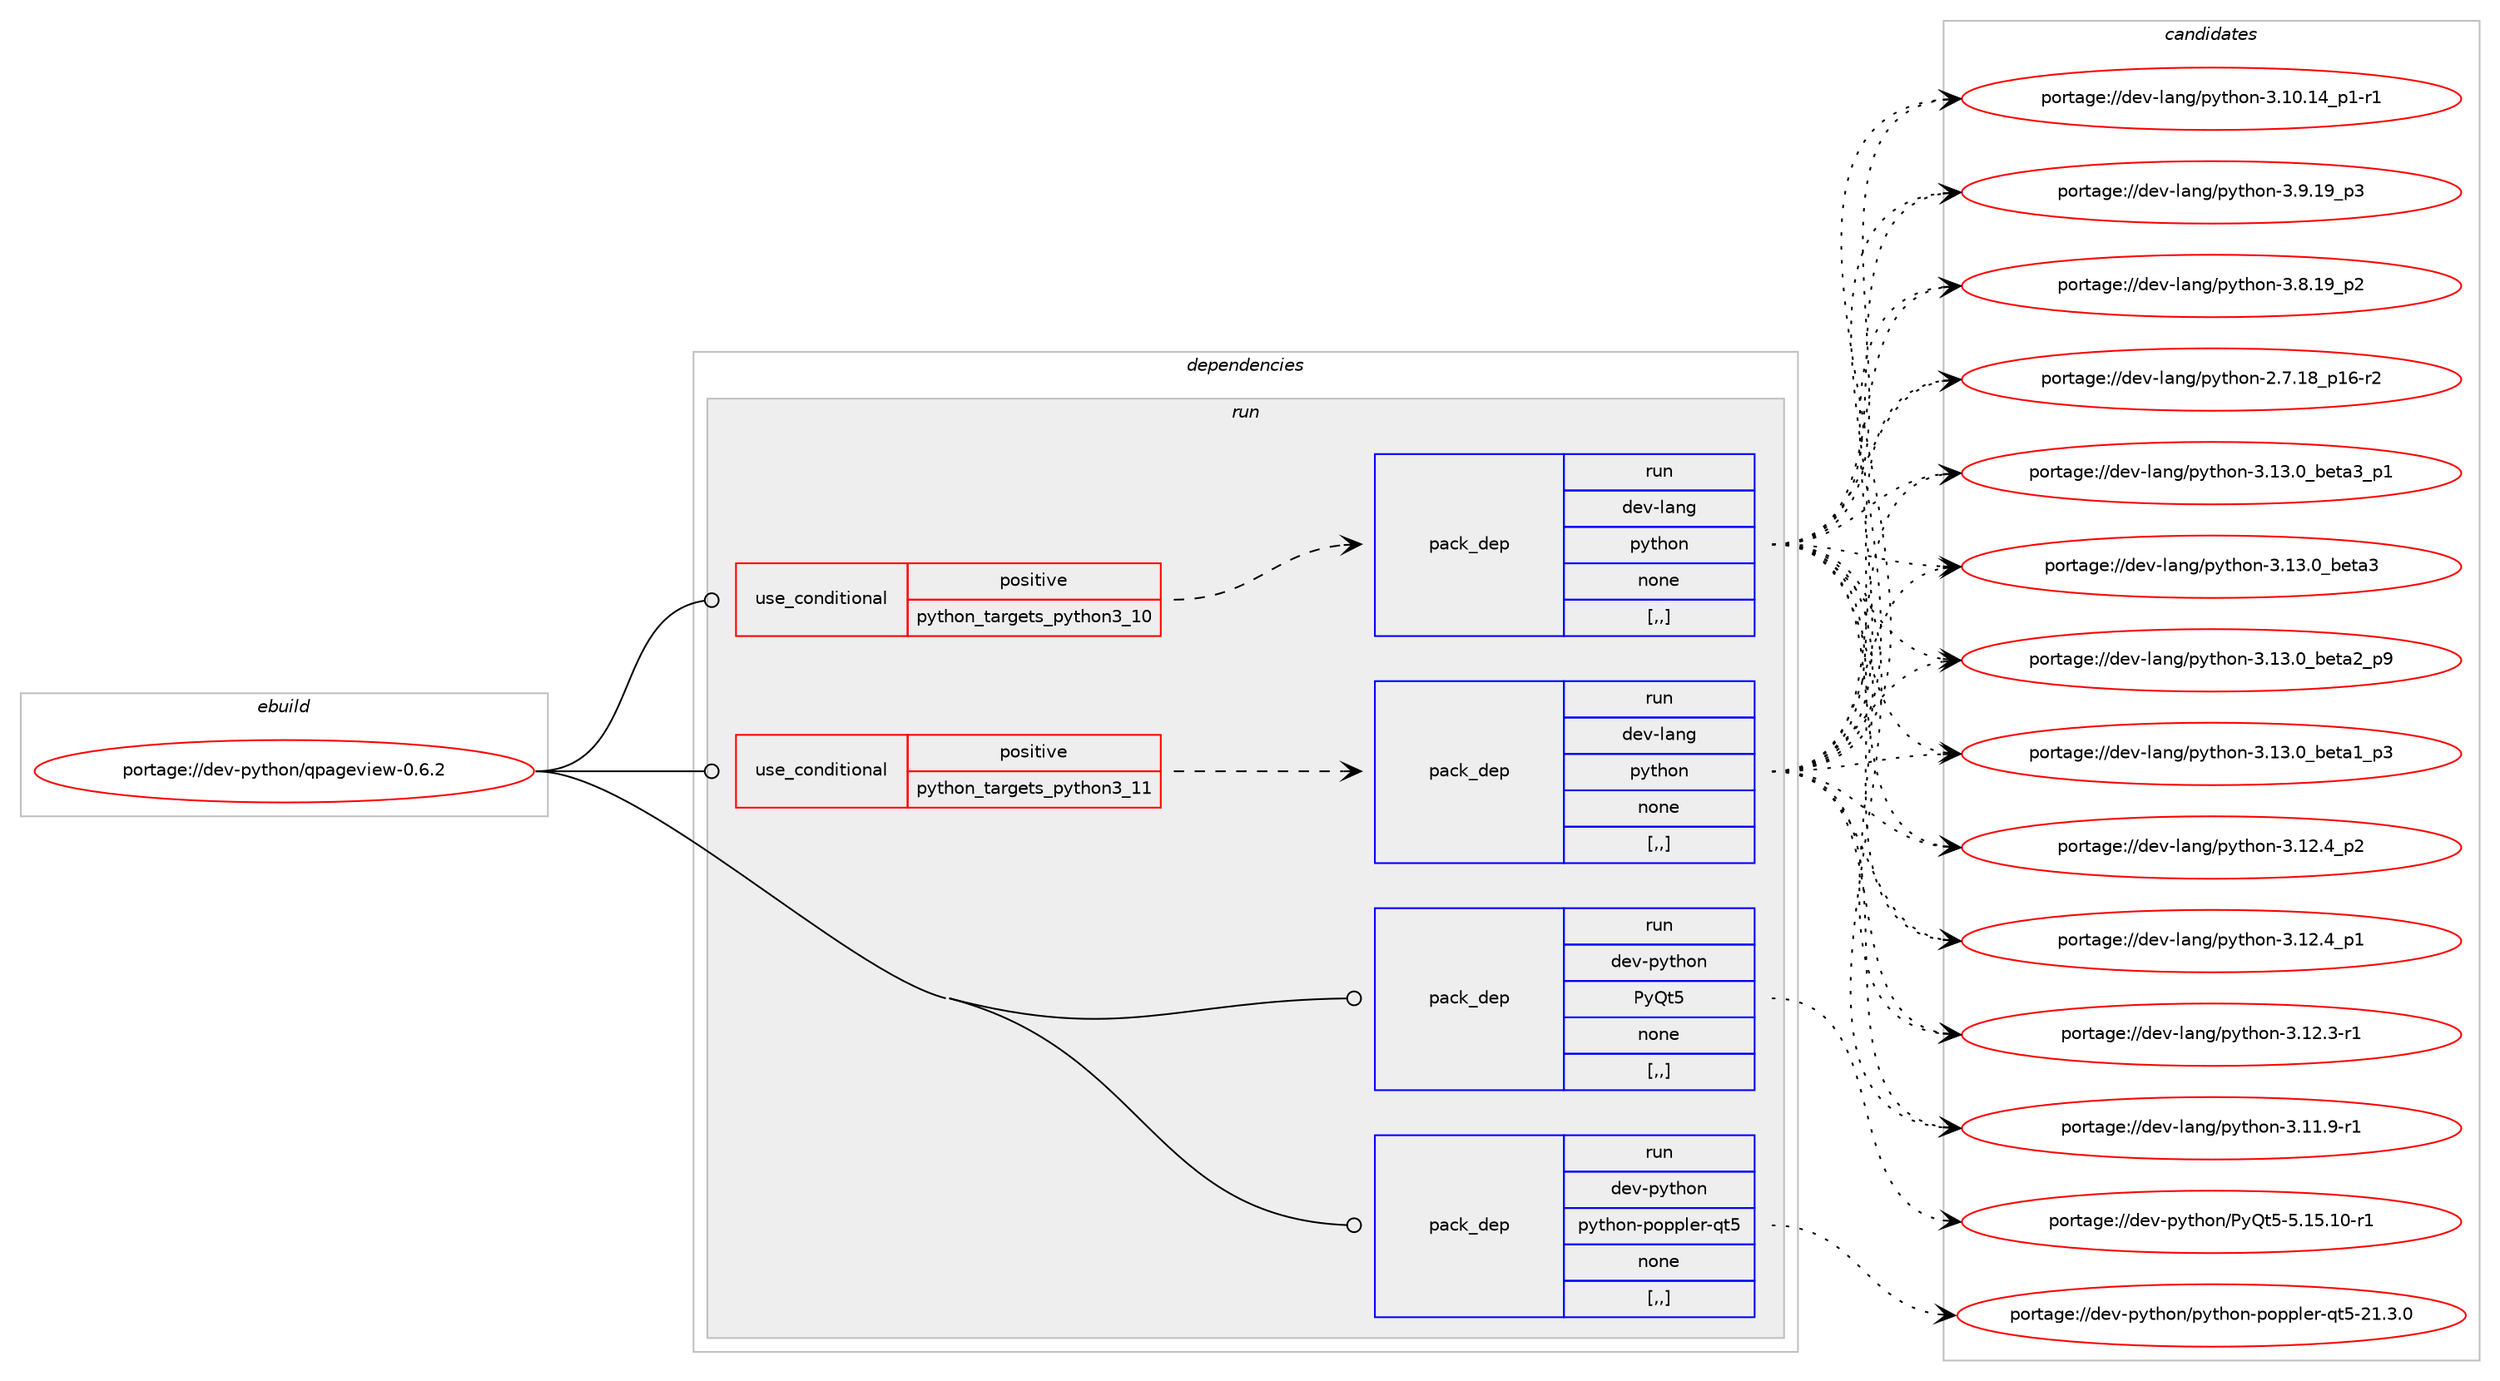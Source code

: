 digraph prolog {

# *************
# Graph options
# *************

newrank=true;
concentrate=true;
compound=true;
graph [rankdir=LR,fontname=Helvetica,fontsize=10,ranksep=1.5];#, ranksep=2.5, nodesep=0.2];
edge  [arrowhead=vee];
node  [fontname=Helvetica,fontsize=10];

# **********
# The ebuild
# **********

subgraph cluster_leftcol {
color=gray;
label=<<i>ebuild</i>>;
id [label="portage://dev-python/qpageview-0.6.2", color=red, width=4, href="../dev-python/qpageview-0.6.2.svg"];
}

# ****************
# The dependencies
# ****************

subgraph cluster_midcol {
color=gray;
label=<<i>dependencies</i>>;
subgraph cluster_compile {
fillcolor="#eeeeee";
style=filled;
label=<<i>compile</i>>;
}
subgraph cluster_compileandrun {
fillcolor="#eeeeee";
style=filled;
label=<<i>compile and run</i>>;
}
subgraph cluster_run {
fillcolor="#eeeeee";
style=filled;
label=<<i>run</i>>;
subgraph cond38577 {
dependency160789 [label=<<TABLE BORDER="0" CELLBORDER="1" CELLSPACING="0" CELLPADDING="4"><TR><TD ROWSPAN="3" CELLPADDING="10">use_conditional</TD></TR><TR><TD>positive</TD></TR><TR><TD>python_targets_python3_10</TD></TR></TABLE>>, shape=none, color=red];
subgraph pack120940 {
dependency160790 [label=<<TABLE BORDER="0" CELLBORDER="1" CELLSPACING="0" CELLPADDING="4" WIDTH="220"><TR><TD ROWSPAN="6" CELLPADDING="30">pack_dep</TD></TR><TR><TD WIDTH="110">run</TD></TR><TR><TD>dev-lang</TD></TR><TR><TD>python</TD></TR><TR><TD>none</TD></TR><TR><TD>[,,]</TD></TR></TABLE>>, shape=none, color=blue];
}
dependency160789:e -> dependency160790:w [weight=20,style="dashed",arrowhead="vee"];
}
id:e -> dependency160789:w [weight=20,style="solid",arrowhead="odot"];
subgraph cond38578 {
dependency160791 [label=<<TABLE BORDER="0" CELLBORDER="1" CELLSPACING="0" CELLPADDING="4"><TR><TD ROWSPAN="3" CELLPADDING="10">use_conditional</TD></TR><TR><TD>positive</TD></TR><TR><TD>python_targets_python3_11</TD></TR></TABLE>>, shape=none, color=red];
subgraph pack120941 {
dependency160792 [label=<<TABLE BORDER="0" CELLBORDER="1" CELLSPACING="0" CELLPADDING="4" WIDTH="220"><TR><TD ROWSPAN="6" CELLPADDING="30">pack_dep</TD></TR><TR><TD WIDTH="110">run</TD></TR><TR><TD>dev-lang</TD></TR><TR><TD>python</TD></TR><TR><TD>none</TD></TR><TR><TD>[,,]</TD></TR></TABLE>>, shape=none, color=blue];
}
dependency160791:e -> dependency160792:w [weight=20,style="dashed",arrowhead="vee"];
}
id:e -> dependency160791:w [weight=20,style="solid",arrowhead="odot"];
subgraph pack120942 {
dependency160793 [label=<<TABLE BORDER="0" CELLBORDER="1" CELLSPACING="0" CELLPADDING="4" WIDTH="220"><TR><TD ROWSPAN="6" CELLPADDING="30">pack_dep</TD></TR><TR><TD WIDTH="110">run</TD></TR><TR><TD>dev-python</TD></TR><TR><TD>PyQt5</TD></TR><TR><TD>none</TD></TR><TR><TD>[,,]</TD></TR></TABLE>>, shape=none, color=blue];
}
id:e -> dependency160793:w [weight=20,style="solid",arrowhead="odot"];
subgraph pack120943 {
dependency160794 [label=<<TABLE BORDER="0" CELLBORDER="1" CELLSPACING="0" CELLPADDING="4" WIDTH="220"><TR><TD ROWSPAN="6" CELLPADDING="30">pack_dep</TD></TR><TR><TD WIDTH="110">run</TD></TR><TR><TD>dev-python</TD></TR><TR><TD>python-poppler-qt5</TD></TR><TR><TD>none</TD></TR><TR><TD>[,,]</TD></TR></TABLE>>, shape=none, color=blue];
}
id:e -> dependency160794:w [weight=20,style="solid",arrowhead="odot"];
}
}

# **************
# The candidates
# **************

subgraph cluster_choices {
rank=same;
color=gray;
label=<<i>candidates</i>>;

subgraph choice120940 {
color=black;
nodesep=1;
choice10010111845108971101034711212111610411111045514649514648959810111697519511249 [label="portage://dev-lang/python-3.13.0_beta3_p1", color=red, width=4,href="../dev-lang/python-3.13.0_beta3_p1.svg"];
choice1001011184510897110103471121211161041111104551464951464895981011169751 [label="portage://dev-lang/python-3.13.0_beta3", color=red, width=4,href="../dev-lang/python-3.13.0_beta3.svg"];
choice10010111845108971101034711212111610411111045514649514648959810111697509511257 [label="portage://dev-lang/python-3.13.0_beta2_p9", color=red, width=4,href="../dev-lang/python-3.13.0_beta2_p9.svg"];
choice10010111845108971101034711212111610411111045514649514648959810111697499511251 [label="portage://dev-lang/python-3.13.0_beta1_p3", color=red, width=4,href="../dev-lang/python-3.13.0_beta1_p3.svg"];
choice100101118451089711010347112121116104111110455146495046529511250 [label="portage://dev-lang/python-3.12.4_p2", color=red, width=4,href="../dev-lang/python-3.12.4_p2.svg"];
choice100101118451089711010347112121116104111110455146495046529511249 [label="portage://dev-lang/python-3.12.4_p1", color=red, width=4,href="../dev-lang/python-3.12.4_p1.svg"];
choice100101118451089711010347112121116104111110455146495046514511449 [label="portage://dev-lang/python-3.12.3-r1", color=red, width=4,href="../dev-lang/python-3.12.3-r1.svg"];
choice100101118451089711010347112121116104111110455146494946574511449 [label="portage://dev-lang/python-3.11.9-r1", color=red, width=4,href="../dev-lang/python-3.11.9-r1.svg"];
choice100101118451089711010347112121116104111110455146494846495295112494511449 [label="portage://dev-lang/python-3.10.14_p1-r1", color=red, width=4,href="../dev-lang/python-3.10.14_p1-r1.svg"];
choice100101118451089711010347112121116104111110455146574649579511251 [label="portage://dev-lang/python-3.9.19_p3", color=red, width=4,href="../dev-lang/python-3.9.19_p3.svg"];
choice100101118451089711010347112121116104111110455146564649579511250 [label="portage://dev-lang/python-3.8.19_p2", color=red, width=4,href="../dev-lang/python-3.8.19_p2.svg"];
choice100101118451089711010347112121116104111110455046554649569511249544511450 [label="portage://dev-lang/python-2.7.18_p16-r2", color=red, width=4,href="../dev-lang/python-2.7.18_p16-r2.svg"];
dependency160790:e -> choice10010111845108971101034711212111610411111045514649514648959810111697519511249:w [style=dotted,weight="100"];
dependency160790:e -> choice1001011184510897110103471121211161041111104551464951464895981011169751:w [style=dotted,weight="100"];
dependency160790:e -> choice10010111845108971101034711212111610411111045514649514648959810111697509511257:w [style=dotted,weight="100"];
dependency160790:e -> choice10010111845108971101034711212111610411111045514649514648959810111697499511251:w [style=dotted,weight="100"];
dependency160790:e -> choice100101118451089711010347112121116104111110455146495046529511250:w [style=dotted,weight="100"];
dependency160790:e -> choice100101118451089711010347112121116104111110455146495046529511249:w [style=dotted,weight="100"];
dependency160790:e -> choice100101118451089711010347112121116104111110455146495046514511449:w [style=dotted,weight="100"];
dependency160790:e -> choice100101118451089711010347112121116104111110455146494946574511449:w [style=dotted,weight="100"];
dependency160790:e -> choice100101118451089711010347112121116104111110455146494846495295112494511449:w [style=dotted,weight="100"];
dependency160790:e -> choice100101118451089711010347112121116104111110455146574649579511251:w [style=dotted,weight="100"];
dependency160790:e -> choice100101118451089711010347112121116104111110455146564649579511250:w [style=dotted,weight="100"];
dependency160790:e -> choice100101118451089711010347112121116104111110455046554649569511249544511450:w [style=dotted,weight="100"];
}
subgraph choice120941 {
color=black;
nodesep=1;
choice10010111845108971101034711212111610411111045514649514648959810111697519511249 [label="portage://dev-lang/python-3.13.0_beta3_p1", color=red, width=4,href="../dev-lang/python-3.13.0_beta3_p1.svg"];
choice1001011184510897110103471121211161041111104551464951464895981011169751 [label="portage://dev-lang/python-3.13.0_beta3", color=red, width=4,href="../dev-lang/python-3.13.0_beta3.svg"];
choice10010111845108971101034711212111610411111045514649514648959810111697509511257 [label="portage://dev-lang/python-3.13.0_beta2_p9", color=red, width=4,href="../dev-lang/python-3.13.0_beta2_p9.svg"];
choice10010111845108971101034711212111610411111045514649514648959810111697499511251 [label="portage://dev-lang/python-3.13.0_beta1_p3", color=red, width=4,href="../dev-lang/python-3.13.0_beta1_p3.svg"];
choice100101118451089711010347112121116104111110455146495046529511250 [label="portage://dev-lang/python-3.12.4_p2", color=red, width=4,href="../dev-lang/python-3.12.4_p2.svg"];
choice100101118451089711010347112121116104111110455146495046529511249 [label="portage://dev-lang/python-3.12.4_p1", color=red, width=4,href="../dev-lang/python-3.12.4_p1.svg"];
choice100101118451089711010347112121116104111110455146495046514511449 [label="portage://dev-lang/python-3.12.3-r1", color=red, width=4,href="../dev-lang/python-3.12.3-r1.svg"];
choice100101118451089711010347112121116104111110455146494946574511449 [label="portage://dev-lang/python-3.11.9-r1", color=red, width=4,href="../dev-lang/python-3.11.9-r1.svg"];
choice100101118451089711010347112121116104111110455146494846495295112494511449 [label="portage://dev-lang/python-3.10.14_p1-r1", color=red, width=4,href="../dev-lang/python-3.10.14_p1-r1.svg"];
choice100101118451089711010347112121116104111110455146574649579511251 [label="portage://dev-lang/python-3.9.19_p3", color=red, width=4,href="../dev-lang/python-3.9.19_p3.svg"];
choice100101118451089711010347112121116104111110455146564649579511250 [label="portage://dev-lang/python-3.8.19_p2", color=red, width=4,href="../dev-lang/python-3.8.19_p2.svg"];
choice100101118451089711010347112121116104111110455046554649569511249544511450 [label="portage://dev-lang/python-2.7.18_p16-r2", color=red, width=4,href="../dev-lang/python-2.7.18_p16-r2.svg"];
dependency160792:e -> choice10010111845108971101034711212111610411111045514649514648959810111697519511249:w [style=dotted,weight="100"];
dependency160792:e -> choice1001011184510897110103471121211161041111104551464951464895981011169751:w [style=dotted,weight="100"];
dependency160792:e -> choice10010111845108971101034711212111610411111045514649514648959810111697509511257:w [style=dotted,weight="100"];
dependency160792:e -> choice10010111845108971101034711212111610411111045514649514648959810111697499511251:w [style=dotted,weight="100"];
dependency160792:e -> choice100101118451089711010347112121116104111110455146495046529511250:w [style=dotted,weight="100"];
dependency160792:e -> choice100101118451089711010347112121116104111110455146495046529511249:w [style=dotted,weight="100"];
dependency160792:e -> choice100101118451089711010347112121116104111110455146495046514511449:w [style=dotted,weight="100"];
dependency160792:e -> choice100101118451089711010347112121116104111110455146494946574511449:w [style=dotted,weight="100"];
dependency160792:e -> choice100101118451089711010347112121116104111110455146494846495295112494511449:w [style=dotted,weight="100"];
dependency160792:e -> choice100101118451089711010347112121116104111110455146574649579511251:w [style=dotted,weight="100"];
dependency160792:e -> choice100101118451089711010347112121116104111110455146564649579511250:w [style=dotted,weight="100"];
dependency160792:e -> choice100101118451089711010347112121116104111110455046554649569511249544511450:w [style=dotted,weight="100"];
}
subgraph choice120942 {
color=black;
nodesep=1;
choice100101118451121211161041111104780121811165345534649534649484511449 [label="portage://dev-python/PyQt5-5.15.10-r1", color=red, width=4,href="../dev-python/PyQt5-5.15.10-r1.svg"];
dependency160793:e -> choice100101118451121211161041111104780121811165345534649534649484511449:w [style=dotted,weight="100"];
}
subgraph choice120943 {
color=black;
nodesep=1;
choice100101118451121211161041111104711212111610411111045112111112112108101114451131165345504946514648 [label="portage://dev-python/python-poppler-qt5-21.3.0", color=red, width=4,href="../dev-python/python-poppler-qt5-21.3.0.svg"];
dependency160794:e -> choice100101118451121211161041111104711212111610411111045112111112112108101114451131165345504946514648:w [style=dotted,weight="100"];
}
}

}

